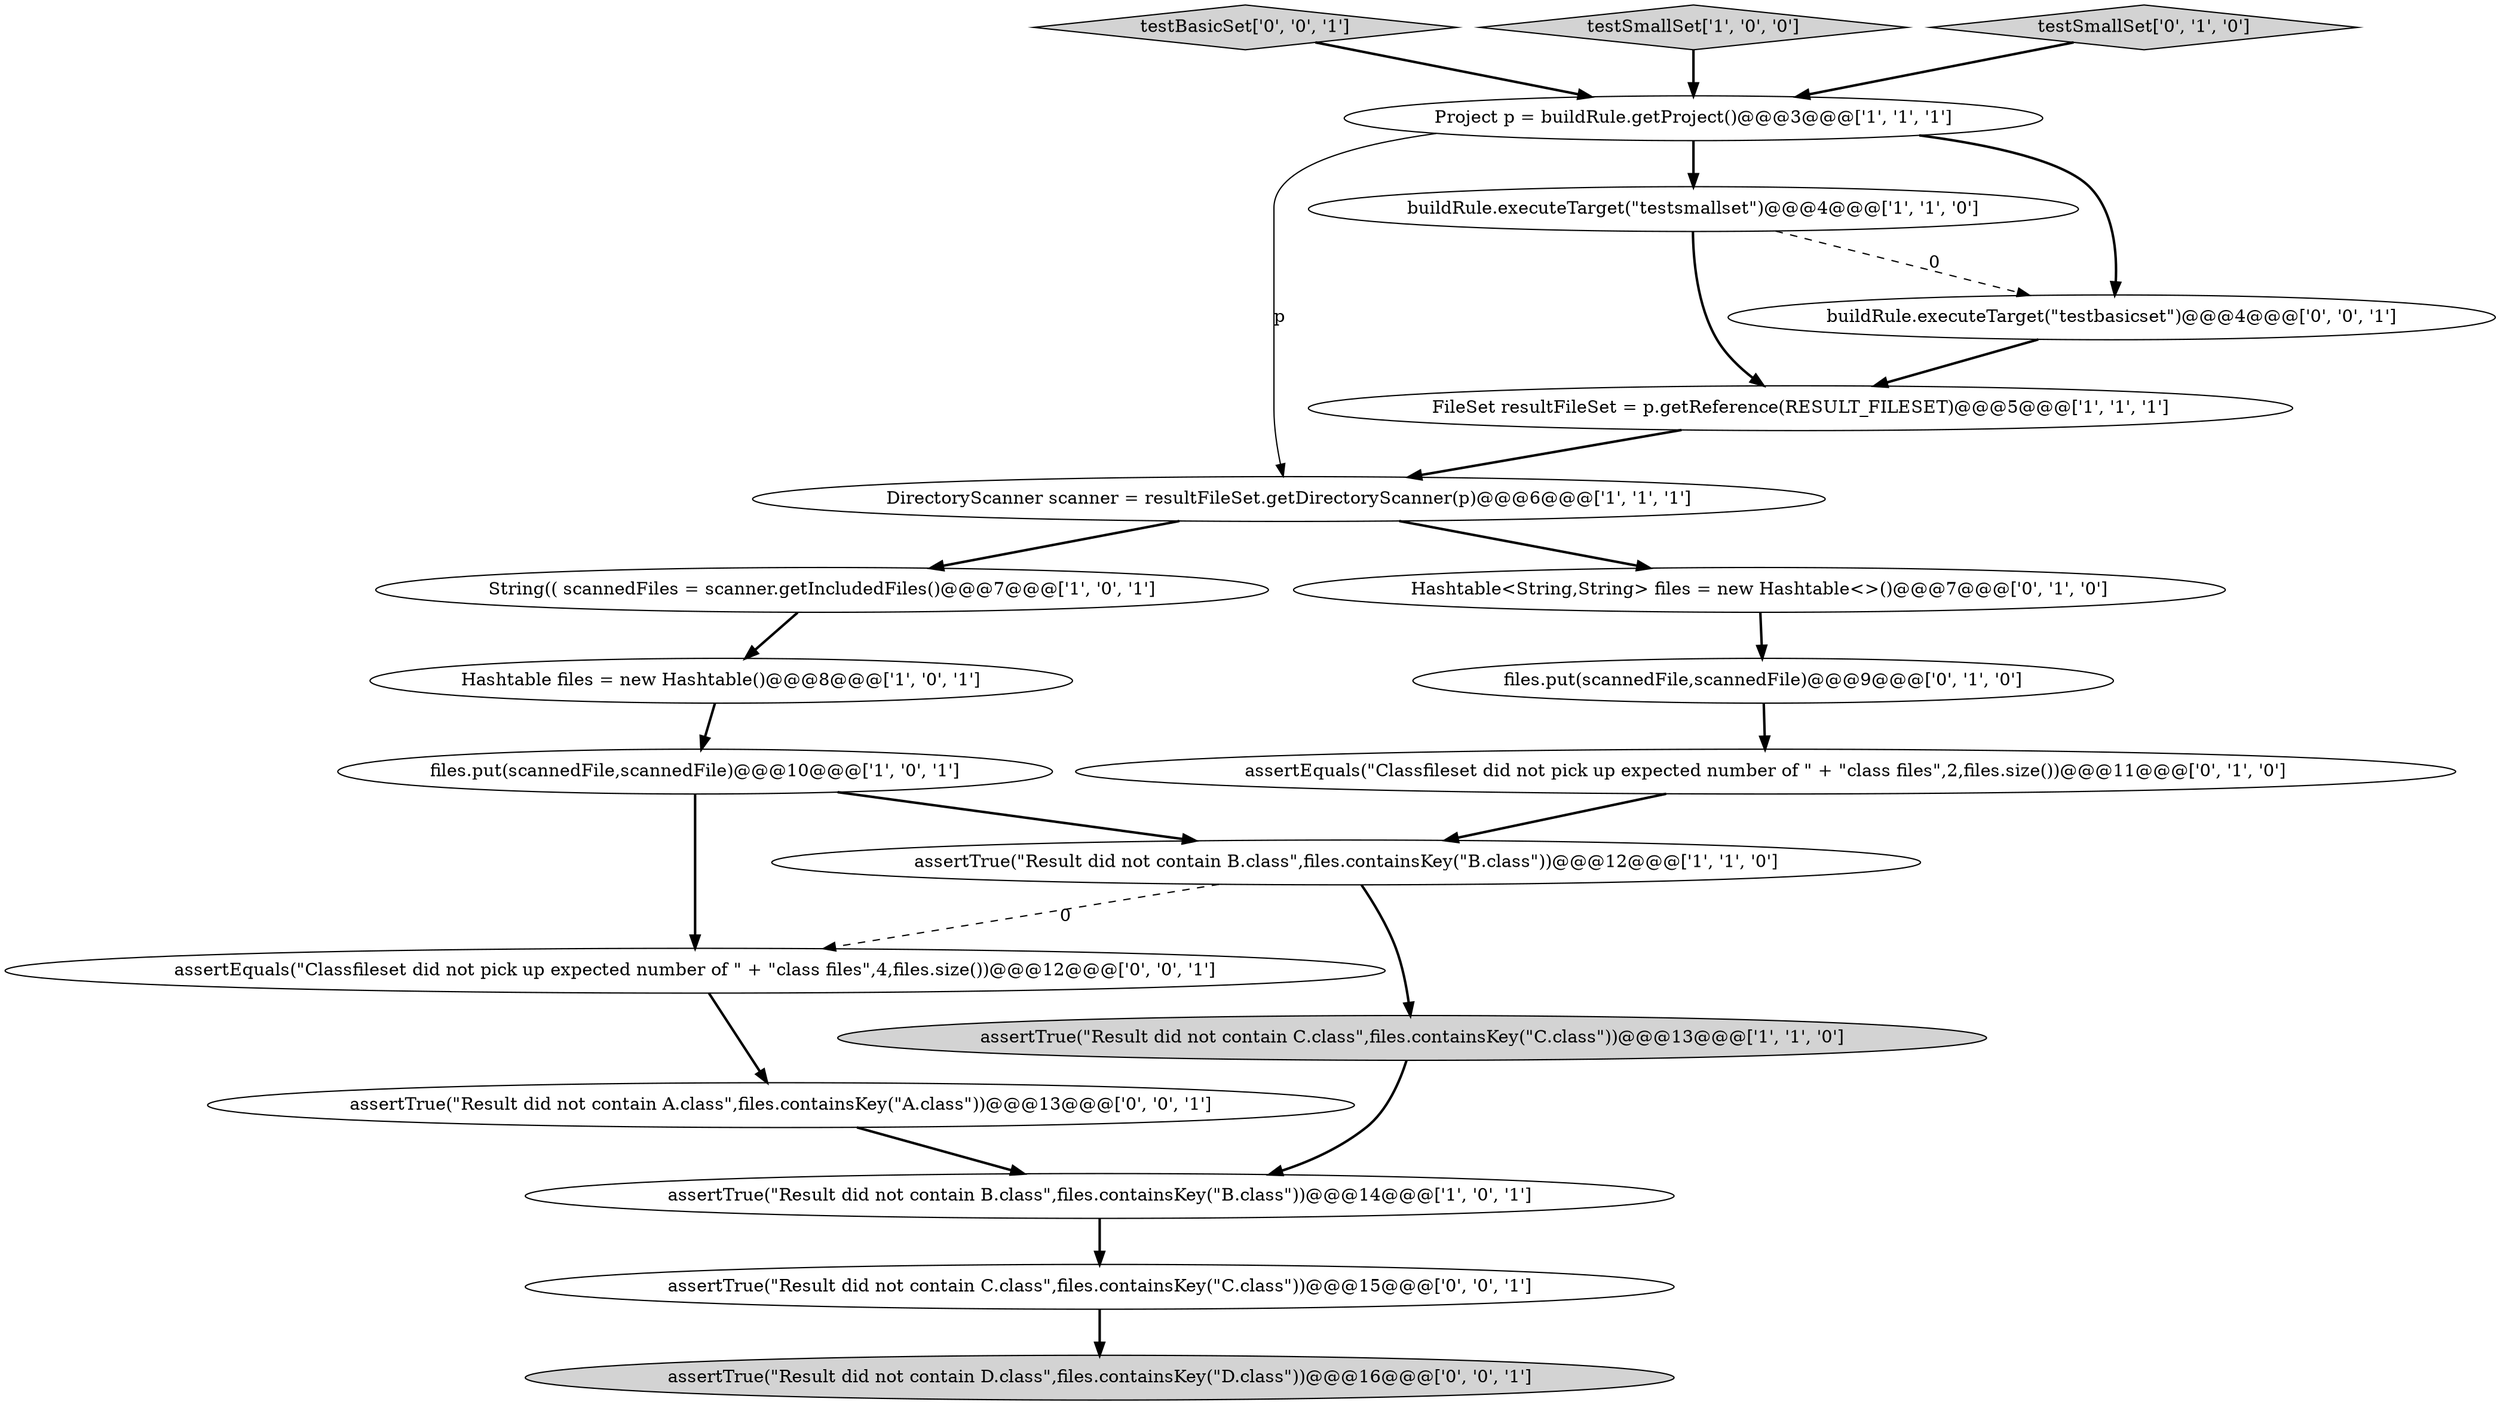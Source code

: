 digraph {
2 [style = filled, label = "Project p = buildRule.getProject()@@@3@@@['1', '1', '1']", fillcolor = white, shape = ellipse image = "AAA0AAABBB1BBB"];
9 [style = filled, label = "FileSet resultFileSet = p.getReference(RESULT_FILESET)@@@5@@@['1', '1', '1']", fillcolor = white, shape = ellipse image = "AAA0AAABBB1BBB"];
3 [style = filled, label = "String(( scannedFiles = scanner.getIncludedFiles()@@@7@@@['1', '0', '1']", fillcolor = white, shape = ellipse image = "AAA0AAABBB1BBB"];
18 [style = filled, label = "testBasicSet['0', '0', '1']", fillcolor = lightgray, shape = diamond image = "AAA0AAABBB3BBB"];
16 [style = filled, label = "assertTrue(\"Result did not contain A.class\",files.containsKey(\"A.class\"))@@@13@@@['0', '0', '1']", fillcolor = white, shape = ellipse image = "AAA0AAABBB3BBB"];
19 [style = filled, label = "assertTrue(\"Result did not contain C.class\",files.containsKey(\"C.class\"))@@@15@@@['0', '0', '1']", fillcolor = white, shape = ellipse image = "AAA0AAABBB3BBB"];
20 [style = filled, label = "buildRule.executeTarget(\"testbasicset\")@@@4@@@['0', '0', '1']", fillcolor = white, shape = ellipse image = "AAA0AAABBB3BBB"];
10 [style = filled, label = "assertTrue(\"Result did not contain C.class\",files.containsKey(\"C.class\"))@@@13@@@['1', '1', '0']", fillcolor = lightgray, shape = ellipse image = "AAA0AAABBB1BBB"];
5 [style = filled, label = "assertTrue(\"Result did not contain B.class\",files.containsKey(\"B.class\"))@@@12@@@['1', '1', '0']", fillcolor = white, shape = ellipse image = "AAA0AAABBB1BBB"];
12 [style = filled, label = "files.put(scannedFile,scannedFile)@@@9@@@['0', '1', '0']", fillcolor = white, shape = ellipse image = "AAA0AAABBB2BBB"];
4 [style = filled, label = "Hashtable files = new Hashtable()@@@8@@@['1', '0', '1']", fillcolor = white, shape = ellipse image = "AAA0AAABBB1BBB"];
17 [style = filled, label = "assertEquals(\"Classfileset did not pick up expected number of \" + \"class files\",4,files.size())@@@12@@@['0', '0', '1']", fillcolor = white, shape = ellipse image = "AAA0AAABBB3BBB"];
11 [style = filled, label = "Hashtable<String,String> files = new Hashtable<>()@@@7@@@['0', '1', '0']", fillcolor = white, shape = ellipse image = "AAA0AAABBB2BBB"];
8 [style = filled, label = "files.put(scannedFile,scannedFile)@@@10@@@['1', '0', '1']", fillcolor = white, shape = ellipse image = "AAA0AAABBB1BBB"];
1 [style = filled, label = "DirectoryScanner scanner = resultFileSet.getDirectoryScanner(p)@@@6@@@['1', '1', '1']", fillcolor = white, shape = ellipse image = "AAA0AAABBB1BBB"];
6 [style = filled, label = "testSmallSet['1', '0', '0']", fillcolor = lightgray, shape = diamond image = "AAA0AAABBB1BBB"];
0 [style = filled, label = "assertTrue(\"Result did not contain B.class\",files.containsKey(\"B.class\"))@@@14@@@['1', '0', '1']", fillcolor = white, shape = ellipse image = "AAA0AAABBB1BBB"];
15 [style = filled, label = "assertTrue(\"Result did not contain D.class\",files.containsKey(\"D.class\"))@@@16@@@['0', '0', '1']", fillcolor = lightgray, shape = ellipse image = "AAA0AAABBB3BBB"];
7 [style = filled, label = "buildRule.executeTarget(\"testsmallset\")@@@4@@@['1', '1', '0']", fillcolor = white, shape = ellipse image = "AAA0AAABBB1BBB"];
13 [style = filled, label = "assertEquals(\"Classfileset did not pick up expected number of \" + \"class files\",2,files.size())@@@11@@@['0', '1', '0']", fillcolor = white, shape = ellipse image = "AAA0AAABBB2BBB"];
14 [style = filled, label = "testSmallSet['0', '1', '0']", fillcolor = lightgray, shape = diamond image = "AAA0AAABBB2BBB"];
2->1 [style = solid, label="p"];
11->12 [style = bold, label=""];
8->5 [style = bold, label=""];
18->2 [style = bold, label=""];
2->7 [style = bold, label=""];
7->9 [style = bold, label=""];
7->20 [style = dashed, label="0"];
16->0 [style = bold, label=""];
19->15 [style = bold, label=""];
0->19 [style = bold, label=""];
4->8 [style = bold, label=""];
8->17 [style = bold, label=""];
5->10 [style = bold, label=""];
6->2 [style = bold, label=""];
12->13 [style = bold, label=""];
1->11 [style = bold, label=""];
1->3 [style = bold, label=""];
2->20 [style = bold, label=""];
14->2 [style = bold, label=""];
20->9 [style = bold, label=""];
17->16 [style = bold, label=""];
9->1 [style = bold, label=""];
5->17 [style = dashed, label="0"];
3->4 [style = bold, label=""];
13->5 [style = bold, label=""];
10->0 [style = bold, label=""];
}
